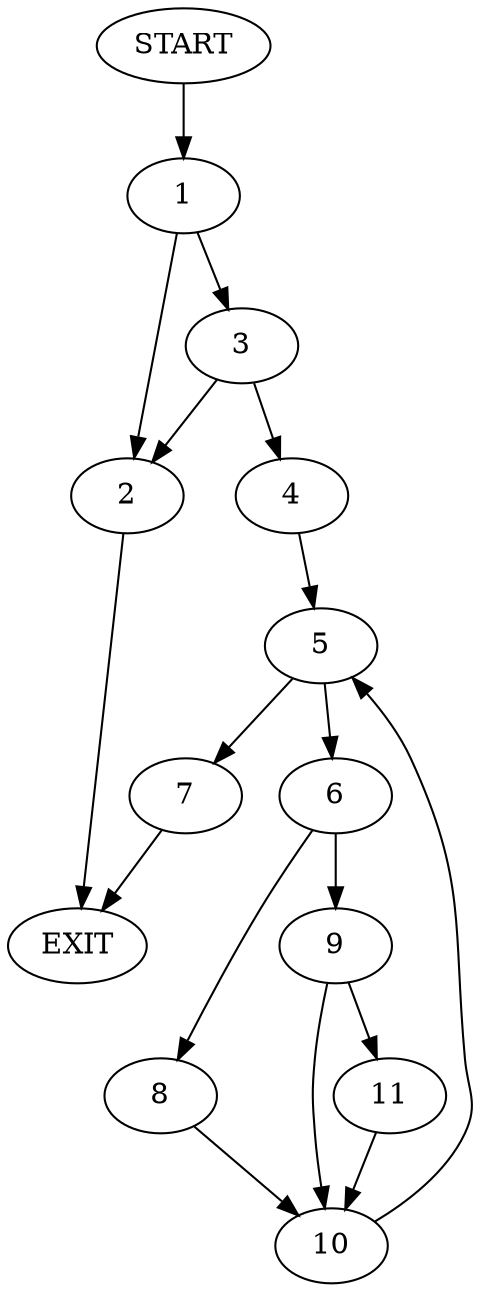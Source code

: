 digraph {
0 [label="START"]
12 [label="EXIT"]
0 -> 1
1 -> 2
1 -> 3
2 -> 12
3 -> 2
3 -> 4
4 -> 5
5 -> 6
5 -> 7
6 -> 8
6 -> 9
7 -> 12
8 -> 10
9 -> 11
9 -> 10
10 -> 5
11 -> 10
}
